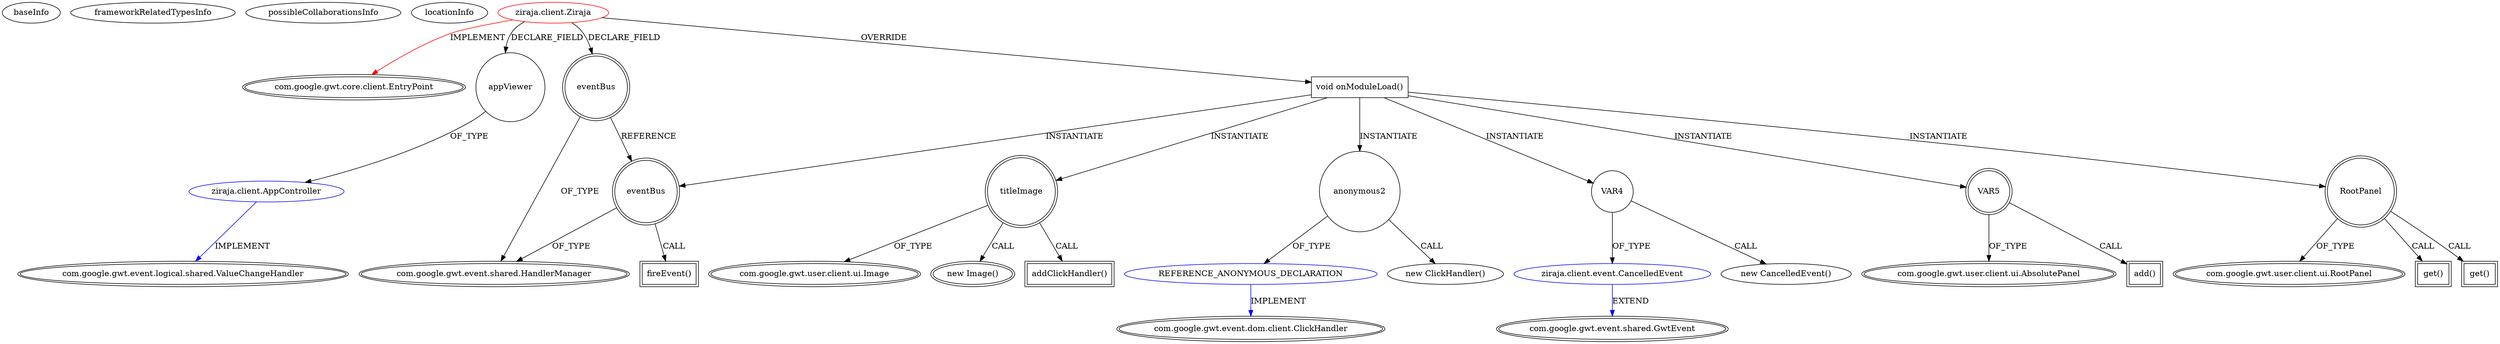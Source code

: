 digraph {
baseInfo[graphId=403,category="extension_graph",isAnonymous=false,possibleRelation=true]
frameworkRelatedTypesInfo[0="com.google.gwt.core.client.EntryPoint"]
possibleCollaborationsInfo[0="403~OVERRIDING_METHOD_DECLARATION-INSTANTIATION-~com.google.gwt.core.client.EntryPoint ~com.google.gwt.event.dom.client.ClickHandler ~false~true",1="403~FIELD_DECLARATION-~com.google.gwt.core.client.EntryPoint ~com.google.gwt.event.logical.shared.ValueChangeHandler ~false~false",2="403~OVERRIDING_METHOD_DECLARATION-INSTANTIATION-~com.google.gwt.core.client.EntryPoint ~com.google.gwt.event.shared.GwtEvent ~false~false"]
locationInfo[projectName="Tok-Ziraja222",filePath="/Tok-Ziraja222/Ziraja222-master/src/ziraja/client/Ziraja.java",contextSignature="Ziraja",graphId="403"]
0[label="ziraja.client.Ziraja",vertexType="ROOT_CLIENT_CLASS_DECLARATION",isFrameworkType=false,color=red]
1[label="com.google.gwt.core.client.EntryPoint",vertexType="FRAMEWORK_INTERFACE_TYPE",isFrameworkType=true,peripheries=2]
2[label="appViewer",vertexType="FIELD_DECLARATION",isFrameworkType=false,shape=circle]
3[label="ziraja.client.AppController",vertexType="REFERENCE_CLIENT_CLASS_DECLARATION",isFrameworkType=false,color=blue]
4[label="com.google.gwt.event.logical.shared.ValueChangeHandler",vertexType="FRAMEWORK_INTERFACE_TYPE",isFrameworkType=true,peripheries=2]
5[label="eventBus",vertexType="FIELD_DECLARATION",isFrameworkType=true,peripheries=2,shape=circle]
6[label="com.google.gwt.event.shared.HandlerManager",vertexType="FRAMEWORK_CLASS_TYPE",isFrameworkType=true,peripheries=2]
7[label="void onModuleLoad()",vertexType="OVERRIDING_METHOD_DECLARATION",isFrameworkType=false,shape=box]
9[label="titleImage",vertexType="VARIABLE_EXPRESION",isFrameworkType=true,peripheries=2,shape=circle]
10[label="com.google.gwt.user.client.ui.Image",vertexType="FRAMEWORK_CLASS_TYPE",isFrameworkType=true,peripheries=2]
8[label="new Image()",vertexType="CONSTRUCTOR_CALL",isFrameworkType=true,peripheries=2]
12[label="addClickHandler()",vertexType="INSIDE_CALL",isFrameworkType=true,peripheries=2,shape=box]
14[label="anonymous2",vertexType="VARIABLE_EXPRESION",isFrameworkType=false,shape=circle]
15[label="REFERENCE_ANONYMOUS_DECLARATION",vertexType="REFERENCE_ANONYMOUS_DECLARATION",isFrameworkType=false,color=blue]
16[label="com.google.gwt.event.dom.client.ClickHandler",vertexType="FRAMEWORK_INTERFACE_TYPE",isFrameworkType=true,peripheries=2]
13[label="new ClickHandler()",vertexType="CONSTRUCTOR_CALL",isFrameworkType=false]
17[label="eventBus",vertexType="VARIABLE_EXPRESION",isFrameworkType=true,peripheries=2,shape=circle]
18[label="fireEvent()",vertexType="INSIDE_CALL",isFrameworkType=true,peripheries=2,shape=box]
21[label="VAR4",vertexType="VARIABLE_EXPRESION",isFrameworkType=false,shape=circle]
22[label="ziraja.client.event.CancelledEvent",vertexType="REFERENCE_CLIENT_CLASS_DECLARATION",isFrameworkType=false,color=blue]
23[label="com.google.gwt.event.shared.GwtEvent",vertexType="FRAMEWORK_CLASS_TYPE",isFrameworkType=true,peripheries=2]
20[label="new CancelledEvent()",vertexType="CONSTRUCTOR_CALL",isFrameworkType=false]
24[label="VAR5",vertexType="VARIABLE_EXPRESION",isFrameworkType=true,peripheries=2,shape=circle]
26[label="com.google.gwt.user.client.ui.AbsolutePanel",vertexType="FRAMEWORK_CLASS_TYPE",isFrameworkType=true,peripheries=2]
25[label="add()",vertexType="INSIDE_CALL",isFrameworkType=true,peripheries=2,shape=box]
27[label="RootPanel",vertexType="VARIABLE_EXPRESION",isFrameworkType=true,peripheries=2,shape=circle]
29[label="com.google.gwt.user.client.ui.RootPanel",vertexType="FRAMEWORK_CLASS_TYPE",isFrameworkType=true,peripheries=2]
28[label="get()",vertexType="INSIDE_CALL",isFrameworkType=true,peripheries=2,shape=box]
31[label="get()",vertexType="INSIDE_CALL",isFrameworkType=true,peripheries=2,shape=box]
0->1[label="IMPLEMENT",color=red]
0->2[label="DECLARE_FIELD"]
3->4[label="IMPLEMENT",color=blue]
2->3[label="OF_TYPE"]
0->5[label="DECLARE_FIELD"]
5->6[label="OF_TYPE"]
0->7[label="OVERRIDE"]
7->9[label="INSTANTIATE"]
9->10[label="OF_TYPE"]
9->8[label="CALL"]
9->12[label="CALL"]
7->14[label="INSTANTIATE"]
15->16[label="IMPLEMENT",color=blue]
14->15[label="OF_TYPE"]
14->13[label="CALL"]
7->17[label="INSTANTIATE"]
5->17[label="REFERENCE"]
17->6[label="OF_TYPE"]
17->18[label="CALL"]
7->21[label="INSTANTIATE"]
22->23[label="EXTEND",color=blue]
21->22[label="OF_TYPE"]
21->20[label="CALL"]
7->24[label="INSTANTIATE"]
24->26[label="OF_TYPE"]
24->25[label="CALL"]
7->27[label="INSTANTIATE"]
27->29[label="OF_TYPE"]
27->28[label="CALL"]
27->31[label="CALL"]
}
